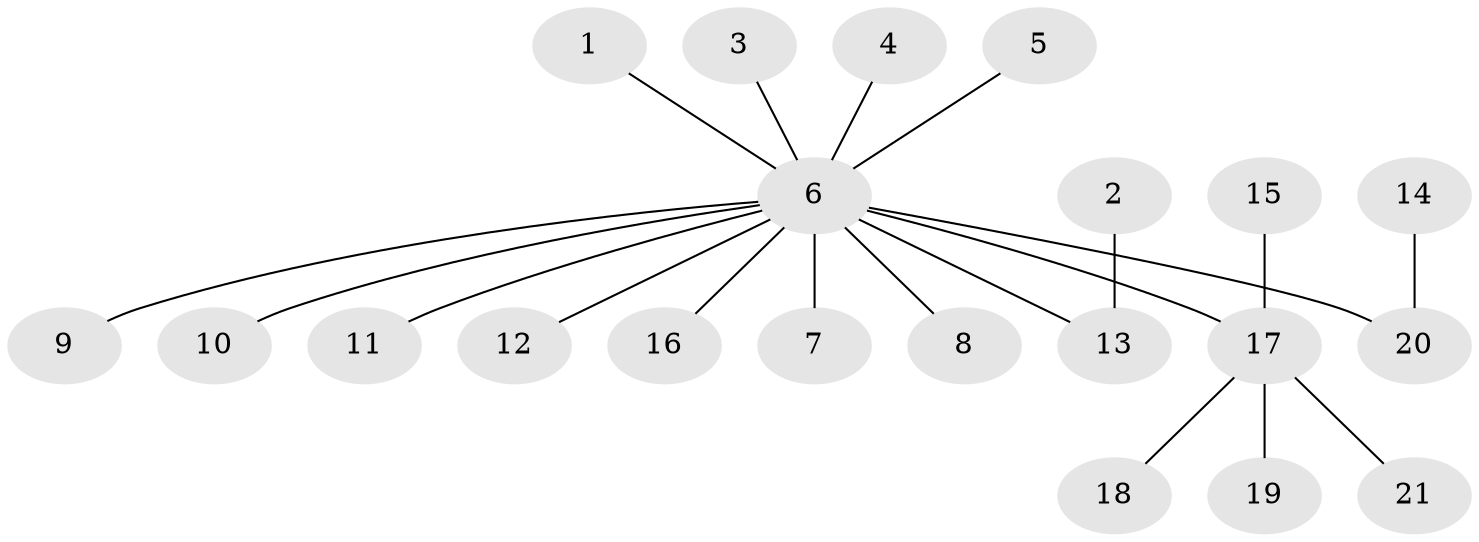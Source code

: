 // original degree distribution, {2: 0.171875, 7: 0.015625, 3: 0.109375, 18: 0.015625, 4: 0.0625, 1: 0.609375, 5: 0.015625}
// Generated by graph-tools (version 1.1) at 2025/36/03/04/25 23:36:41]
// undirected, 21 vertices, 20 edges
graph export_dot {
  node [color=gray90,style=filled];
  1;
  2;
  3;
  4;
  5;
  6;
  7;
  8;
  9;
  10;
  11;
  12;
  13;
  14;
  15;
  16;
  17;
  18;
  19;
  20;
  21;
  1 -- 6 [weight=1.0];
  2 -- 13 [weight=1.0];
  3 -- 6 [weight=1.0];
  4 -- 6 [weight=1.0];
  5 -- 6 [weight=1.0];
  6 -- 7 [weight=1.0];
  6 -- 8 [weight=1.0];
  6 -- 9 [weight=1.0];
  6 -- 10 [weight=1.0];
  6 -- 11 [weight=1.0];
  6 -- 12 [weight=1.0];
  6 -- 13 [weight=1.0];
  6 -- 16 [weight=1.0];
  6 -- 17 [weight=1.0];
  6 -- 20 [weight=2.0];
  14 -- 20 [weight=1.0];
  15 -- 17 [weight=1.0];
  17 -- 18 [weight=1.0];
  17 -- 19 [weight=1.0];
  17 -- 21 [weight=1.0];
}
